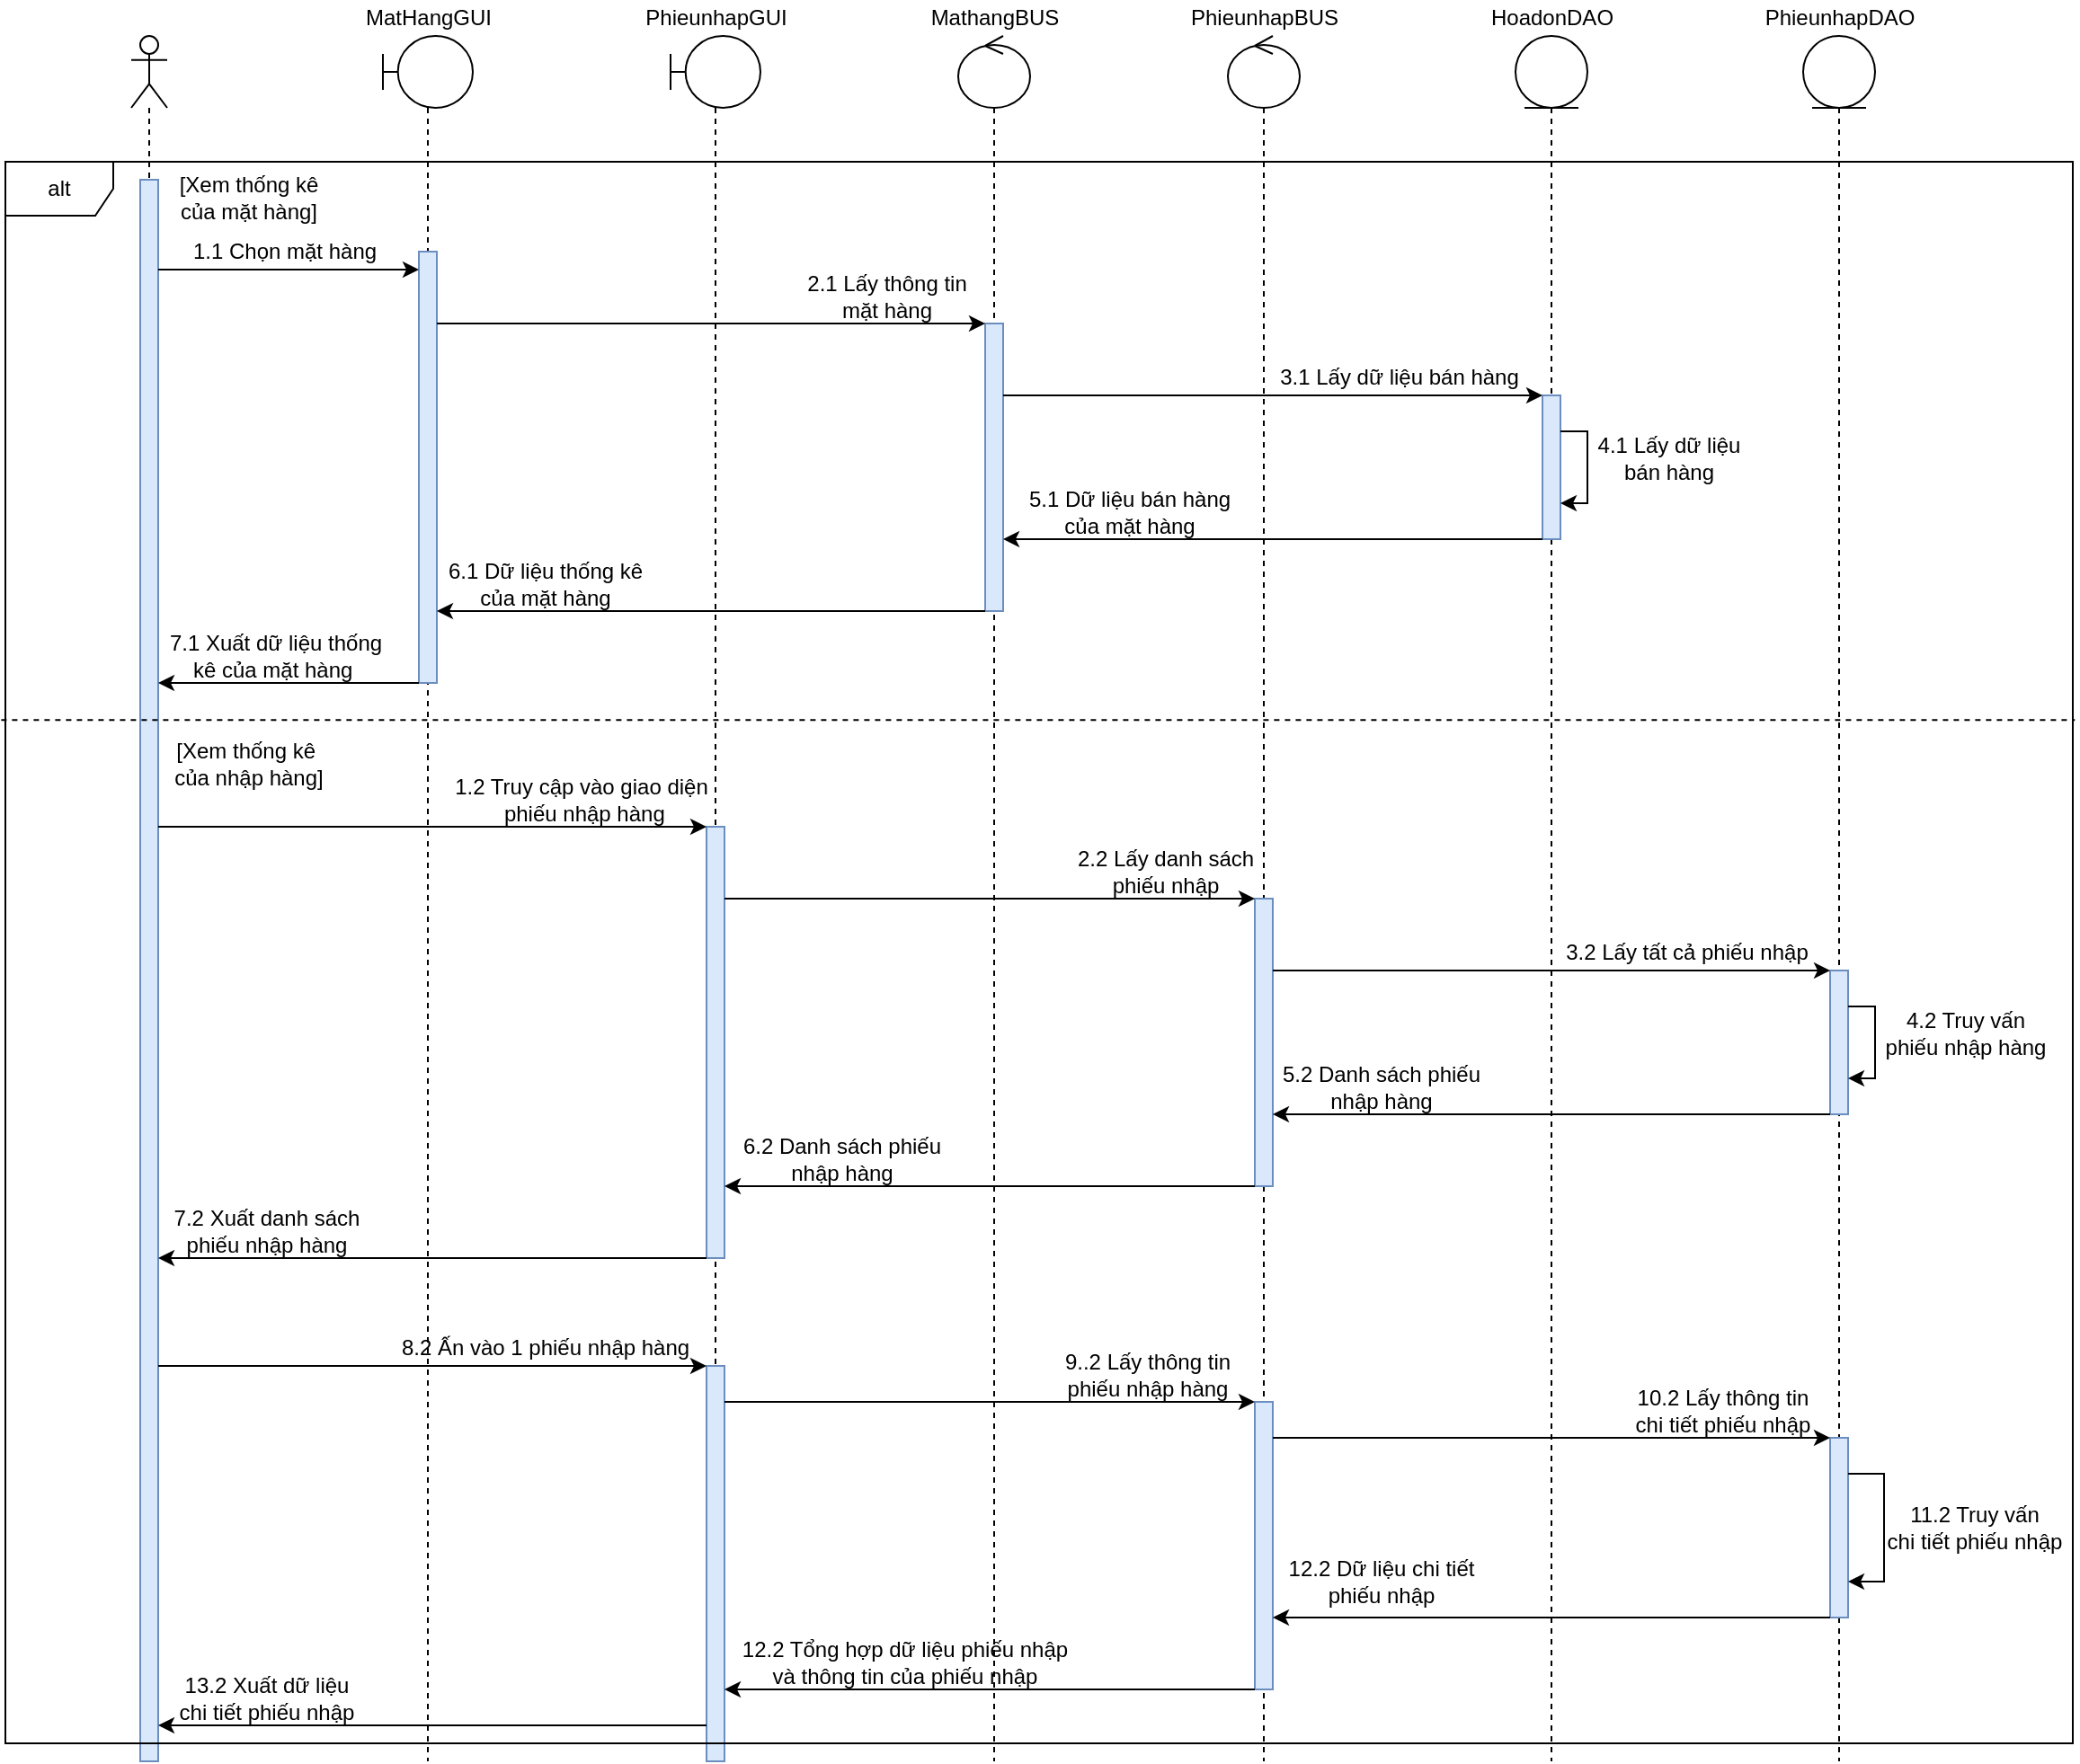 <mxfile version="16.5.1" type="device"><diagram id="zxSlFvNWauaxwtIFHq2a" name="Page-1"><mxGraphModel dx="612" dy="503" grid="1" gridSize="10" guides="1" tooltips="1" connect="1" arrows="1" fold="1" page="1" pageScale="1" pageWidth="850" pageHeight="1100" math="0" shadow="0"><root><mxCell id="0"/><mxCell id="1" parent="0"/><mxCell id="HhW-Cn4bJg0TA0xSdKMA-2" value="" style="shape=umlLifeline;participant=umlActor;perimeter=lifelinePerimeter;whiteSpace=wrap;html=1;container=1;collapsible=0;recursiveResize=0;verticalAlign=top;spacingTop=36;outlineConnect=0;" vertex="1" parent="1"><mxGeometry x="140" y="200" width="20" height="960" as="geometry"/></mxCell><mxCell id="HhW-Cn4bJg0TA0xSdKMA-16" value="" style="html=1;points=[];perimeter=orthogonalPerimeter;fillColor=#dae8fc;strokeColor=#6c8ebf;" vertex="1" parent="HhW-Cn4bJg0TA0xSdKMA-2"><mxGeometry x="5" y="80" width="10" height="880" as="geometry"/></mxCell><mxCell id="HhW-Cn4bJg0TA0xSdKMA-3" value="" style="shape=umlLifeline;participant=umlBoundary;perimeter=lifelinePerimeter;whiteSpace=wrap;html=1;container=1;collapsible=0;recursiveResize=0;verticalAlign=top;spacingTop=36;outlineConnect=0;" vertex="1" parent="1"><mxGeometry x="280" y="200" width="50" height="960" as="geometry"/></mxCell><mxCell id="HhW-Cn4bJg0TA0xSdKMA-17" value="" style="html=1;points=[];perimeter=orthogonalPerimeter;fillColor=#dae8fc;strokeColor=#6c8ebf;" vertex="1" parent="HhW-Cn4bJg0TA0xSdKMA-3"><mxGeometry x="20" y="120" width="10" height="240" as="geometry"/></mxCell><mxCell id="HhW-Cn4bJg0TA0xSdKMA-4" value="" style="shape=umlLifeline;participant=umlBoundary;perimeter=lifelinePerimeter;whiteSpace=wrap;html=1;container=1;collapsible=0;recursiveResize=0;verticalAlign=top;spacingTop=36;outlineConnect=0;" vertex="1" parent="1"><mxGeometry x="440" y="200" width="50" height="960" as="geometry"/></mxCell><mxCell id="HhW-Cn4bJg0TA0xSdKMA-37" value="" style="html=1;points=[];perimeter=orthogonalPerimeter;fillColor=#dae8fc;strokeColor=#6c8ebf;" vertex="1" parent="HhW-Cn4bJg0TA0xSdKMA-4"><mxGeometry x="20" y="440" width="10" height="240" as="geometry"/></mxCell><mxCell id="HhW-Cn4bJg0TA0xSdKMA-58" value="" style="html=1;points=[];perimeter=orthogonalPerimeter;fillColor=#dae8fc;strokeColor=#6c8ebf;" vertex="1" parent="HhW-Cn4bJg0TA0xSdKMA-4"><mxGeometry x="20" y="740" width="10" height="220" as="geometry"/></mxCell><mxCell id="HhW-Cn4bJg0TA0xSdKMA-6" value="" style="shape=umlLifeline;participant=umlControl;perimeter=lifelinePerimeter;whiteSpace=wrap;html=1;container=1;collapsible=0;recursiveResize=0;verticalAlign=top;spacingTop=36;outlineConnect=0;" vertex="1" parent="1"><mxGeometry x="600" y="200" width="40" height="960" as="geometry"/></mxCell><mxCell id="HhW-Cn4bJg0TA0xSdKMA-20" value="" style="html=1;points=[];perimeter=orthogonalPerimeter;fillColor=#dae8fc;strokeColor=#6c8ebf;" vertex="1" parent="HhW-Cn4bJg0TA0xSdKMA-6"><mxGeometry x="15" y="160" width="10" height="160" as="geometry"/></mxCell><mxCell id="HhW-Cn4bJg0TA0xSdKMA-7" value="" style="shape=umlLifeline;participant=umlControl;perimeter=lifelinePerimeter;whiteSpace=wrap;html=1;container=1;collapsible=0;recursiveResize=0;verticalAlign=top;spacingTop=36;outlineConnect=0;" vertex="1" parent="1"><mxGeometry x="750" y="200" width="40" height="960" as="geometry"/></mxCell><mxCell id="HhW-Cn4bJg0TA0xSdKMA-41" value="" style="html=1;points=[];perimeter=orthogonalPerimeter;fillColor=#dae8fc;strokeColor=#6c8ebf;" vertex="1" parent="HhW-Cn4bJg0TA0xSdKMA-7"><mxGeometry x="15" y="480" width="10" height="160" as="geometry"/></mxCell><mxCell id="HhW-Cn4bJg0TA0xSdKMA-61" value="" style="html=1;points=[];perimeter=orthogonalPerimeter;fillColor=#dae8fc;strokeColor=#6c8ebf;" vertex="1" parent="HhW-Cn4bJg0TA0xSdKMA-7"><mxGeometry x="15" y="760" width="10" height="160" as="geometry"/></mxCell><mxCell id="HhW-Cn4bJg0TA0xSdKMA-8" value="" style="shape=umlLifeline;participant=umlEntity;perimeter=lifelinePerimeter;whiteSpace=wrap;html=1;container=1;collapsible=0;recursiveResize=0;verticalAlign=top;spacingTop=36;outlineConnect=0;" vertex="1" parent="1"><mxGeometry x="910" y="200" width="40" height="960" as="geometry"/></mxCell><mxCell id="HhW-Cn4bJg0TA0xSdKMA-24" value="" style="html=1;points=[];perimeter=orthogonalPerimeter;fillColor=#dae8fc;strokeColor=#6c8ebf;" vertex="1" parent="HhW-Cn4bJg0TA0xSdKMA-8"><mxGeometry x="15" y="200" width="10" height="80" as="geometry"/></mxCell><mxCell id="HhW-Cn4bJg0TA0xSdKMA-27" style="edgeStyle=orthogonalEdgeStyle;rounded=0;orthogonalLoop=1;jettySize=auto;html=1;" edge="1" parent="HhW-Cn4bJg0TA0xSdKMA-8" source="HhW-Cn4bJg0TA0xSdKMA-24" target="HhW-Cn4bJg0TA0xSdKMA-24"><mxGeometry relative="1" as="geometry"><Array as="points"><mxPoint x="40" y="220"/></Array></mxGeometry></mxCell><mxCell id="HhW-Cn4bJg0TA0xSdKMA-9" value="" style="shape=umlLifeline;participant=umlEntity;perimeter=lifelinePerimeter;whiteSpace=wrap;html=1;container=1;collapsible=0;recursiveResize=0;verticalAlign=top;spacingTop=36;outlineConnect=0;" vertex="1" parent="1"><mxGeometry x="1070" y="200" width="40" height="960" as="geometry"/></mxCell><mxCell id="HhW-Cn4bJg0TA0xSdKMA-42" value="" style="html=1;points=[];perimeter=orthogonalPerimeter;fillColor=#dae8fc;strokeColor=#6c8ebf;" vertex="1" parent="HhW-Cn4bJg0TA0xSdKMA-9"><mxGeometry x="15" y="520" width="10" height="80" as="geometry"/></mxCell><mxCell id="HhW-Cn4bJg0TA0xSdKMA-48" style="edgeStyle=orthogonalEdgeStyle;rounded=0;orthogonalLoop=1;jettySize=auto;html=1;" edge="1" parent="HhW-Cn4bJg0TA0xSdKMA-9" source="HhW-Cn4bJg0TA0xSdKMA-42" target="HhW-Cn4bJg0TA0xSdKMA-42"><mxGeometry relative="1" as="geometry"><Array as="points"><mxPoint x="40" y="540"/></Array></mxGeometry></mxCell><mxCell id="HhW-Cn4bJg0TA0xSdKMA-64" value="" style="html=1;points=[];perimeter=orthogonalPerimeter;fillColor=#dae8fc;strokeColor=#6c8ebf;" vertex="1" parent="HhW-Cn4bJg0TA0xSdKMA-9"><mxGeometry x="15" y="780" width="10" height="100" as="geometry"/></mxCell><mxCell id="HhW-Cn4bJg0TA0xSdKMA-67" style="edgeStyle=orthogonalEdgeStyle;rounded=0;orthogonalLoop=1;jettySize=auto;html=1;" edge="1" parent="HhW-Cn4bJg0TA0xSdKMA-9" source="HhW-Cn4bJg0TA0xSdKMA-64" target="HhW-Cn4bJg0TA0xSdKMA-64"><mxGeometry relative="1" as="geometry"><Array as="points"><mxPoint x="45" y="800"/></Array></mxGeometry></mxCell><mxCell id="HhW-Cn4bJg0TA0xSdKMA-10" value="MatHangGUI" style="text;html=1;align=center;verticalAlign=middle;resizable=0;points=[];autosize=1;strokeColor=none;fillColor=none;" vertex="1" parent="1"><mxGeometry x="260" y="180" width="90" height="20" as="geometry"/></mxCell><mxCell id="HhW-Cn4bJg0TA0xSdKMA-11" value="PhieunhapGUI" style="text;html=1;align=center;verticalAlign=middle;resizable=0;points=[];autosize=1;strokeColor=none;fillColor=none;" vertex="1" parent="1"><mxGeometry x="420" y="180" width="90" height="20" as="geometry"/></mxCell><mxCell id="HhW-Cn4bJg0TA0xSdKMA-12" value="MathangBUS" style="text;html=1;align=center;verticalAlign=middle;resizable=0;points=[];autosize=1;strokeColor=none;fillColor=none;" vertex="1" parent="1"><mxGeometry x="575" y="180" width="90" height="20" as="geometry"/></mxCell><mxCell id="HhW-Cn4bJg0TA0xSdKMA-13" value="PhieunhapBUS" style="text;html=1;align=center;verticalAlign=middle;resizable=0;points=[];autosize=1;strokeColor=none;fillColor=none;" vertex="1" parent="1"><mxGeometry x="720" y="180" width="100" height="20" as="geometry"/></mxCell><mxCell id="HhW-Cn4bJg0TA0xSdKMA-14" value="HoadonDAO" style="text;html=1;align=center;verticalAlign=middle;resizable=0;points=[];autosize=1;strokeColor=none;fillColor=none;" vertex="1" parent="1"><mxGeometry x="890" y="180" width="80" height="20" as="geometry"/></mxCell><mxCell id="HhW-Cn4bJg0TA0xSdKMA-15" value="PhieunhapDAO" style="text;html=1;align=center;verticalAlign=middle;resizable=0;points=[];autosize=1;strokeColor=none;fillColor=none;" vertex="1" parent="1"><mxGeometry x="1040" y="180" width="100" height="20" as="geometry"/></mxCell><mxCell id="HhW-Cn4bJg0TA0xSdKMA-18" style="edgeStyle=orthogonalEdgeStyle;rounded=0;orthogonalLoop=1;jettySize=auto;html=1;" edge="1" parent="1" source="HhW-Cn4bJg0TA0xSdKMA-16" target="HhW-Cn4bJg0TA0xSdKMA-17"><mxGeometry relative="1" as="geometry"><Array as="points"><mxPoint x="250" y="330"/><mxPoint x="250" y="330"/></Array></mxGeometry></mxCell><mxCell id="HhW-Cn4bJg0TA0xSdKMA-19" value="1.1 Chọn mặt hàng" style="text;html=1;align=center;verticalAlign=middle;resizable=0;points=[];autosize=1;strokeColor=none;fillColor=none;" vertex="1" parent="1"><mxGeometry x="165" y="310" width="120" height="20" as="geometry"/></mxCell><mxCell id="HhW-Cn4bJg0TA0xSdKMA-21" style="edgeStyle=orthogonalEdgeStyle;rounded=0;orthogonalLoop=1;jettySize=auto;html=1;" edge="1" parent="1" source="HhW-Cn4bJg0TA0xSdKMA-17" target="HhW-Cn4bJg0TA0xSdKMA-20"><mxGeometry relative="1" as="geometry"><Array as="points"><mxPoint x="410" y="360"/><mxPoint x="410" y="360"/></Array></mxGeometry></mxCell><mxCell id="HhW-Cn4bJg0TA0xSdKMA-22" value="2.1 Lấy thông tin&lt;br&gt;mặt hàng" style="text;html=1;align=center;verticalAlign=middle;resizable=0;points=[];autosize=1;strokeColor=none;fillColor=none;" vertex="1" parent="1"><mxGeometry x="510" y="330" width="100" height="30" as="geometry"/></mxCell><mxCell id="HhW-Cn4bJg0TA0xSdKMA-25" style="edgeStyle=orthogonalEdgeStyle;rounded=0;orthogonalLoop=1;jettySize=auto;html=1;" edge="1" parent="1" source="HhW-Cn4bJg0TA0xSdKMA-20" target="HhW-Cn4bJg0TA0xSdKMA-24"><mxGeometry relative="1" as="geometry"><Array as="points"><mxPoint x="790" y="400"/><mxPoint x="790" y="400"/></Array></mxGeometry></mxCell><mxCell id="HhW-Cn4bJg0TA0xSdKMA-26" value="3.1 Lấy dữ liệu bán hàng" style="text;html=1;align=center;verticalAlign=middle;resizable=0;points=[];autosize=1;strokeColor=none;fillColor=none;" vertex="1" parent="1"><mxGeometry x="770" y="380" width="150" height="20" as="geometry"/></mxCell><mxCell id="HhW-Cn4bJg0TA0xSdKMA-28" value="4.1 Lấy dữ liệu&lt;br&gt;bán hàng" style="text;html=1;align=center;verticalAlign=middle;resizable=0;points=[];autosize=1;strokeColor=none;fillColor=none;" vertex="1" parent="1"><mxGeometry x="950" y="420" width="90" height="30" as="geometry"/></mxCell><mxCell id="HhW-Cn4bJg0TA0xSdKMA-29" style="edgeStyle=orthogonalEdgeStyle;rounded=0;orthogonalLoop=1;jettySize=auto;html=1;" edge="1" parent="1" source="HhW-Cn4bJg0TA0xSdKMA-24" target="HhW-Cn4bJg0TA0xSdKMA-20"><mxGeometry relative="1" as="geometry"><Array as="points"><mxPoint x="780" y="480"/><mxPoint x="780" y="480"/></Array></mxGeometry></mxCell><mxCell id="HhW-Cn4bJg0TA0xSdKMA-30" value="5.1 Dữ liệu bán hàng&lt;br&gt;của mặt hàng" style="text;html=1;align=center;verticalAlign=middle;resizable=0;points=[];autosize=1;strokeColor=none;fillColor=none;" vertex="1" parent="1"><mxGeometry x="630" y="450" width="130" height="30" as="geometry"/></mxCell><mxCell id="HhW-Cn4bJg0TA0xSdKMA-32" style="edgeStyle=orthogonalEdgeStyle;rounded=0;orthogonalLoop=1;jettySize=auto;html=1;" edge="1" parent="1" source="HhW-Cn4bJg0TA0xSdKMA-20" target="HhW-Cn4bJg0TA0xSdKMA-17"><mxGeometry relative="1" as="geometry"><Array as="points"><mxPoint x="480" y="520"/><mxPoint x="480" y="520"/></Array></mxGeometry></mxCell><mxCell id="HhW-Cn4bJg0TA0xSdKMA-33" value="6.1 Dữ liệu thống kê&lt;br&gt;của mặt hàng" style="text;html=1;align=center;verticalAlign=middle;resizable=0;points=[];autosize=1;strokeColor=none;fillColor=none;" vertex="1" parent="1"><mxGeometry x="310" y="490" width="120" height="30" as="geometry"/></mxCell><mxCell id="HhW-Cn4bJg0TA0xSdKMA-34" style="edgeStyle=orthogonalEdgeStyle;rounded=0;orthogonalLoop=1;jettySize=auto;html=1;" edge="1" parent="1" source="HhW-Cn4bJg0TA0xSdKMA-17" target="HhW-Cn4bJg0TA0xSdKMA-16"><mxGeometry relative="1" as="geometry"><Array as="points"><mxPoint x="200" y="560"/><mxPoint x="200" y="560"/></Array></mxGeometry></mxCell><mxCell id="HhW-Cn4bJg0TA0xSdKMA-35" value="7.1 Xuất dữ liệu thống &lt;br&gt;kê của mặt hàng&amp;nbsp;" style="text;html=1;align=center;verticalAlign=middle;resizable=0;points=[];autosize=1;strokeColor=none;fillColor=none;" vertex="1" parent="1"><mxGeometry x="155" y="530" width="130" height="30" as="geometry"/></mxCell><mxCell id="HhW-Cn4bJg0TA0xSdKMA-36" value="[Xem thống kê&lt;br&gt;của mặt hàng]" style="text;html=1;align=center;verticalAlign=middle;resizable=0;points=[];autosize=1;strokeColor=none;fillColor=none;" vertex="1" parent="1"><mxGeometry x="160" y="275" width="90" height="30" as="geometry"/></mxCell><mxCell id="HhW-Cn4bJg0TA0xSdKMA-38" value="[Xem thống kê&amp;nbsp;&lt;br&gt;của nhập hàng]" style="text;html=1;align=center;verticalAlign=middle;resizable=0;points=[];autosize=1;strokeColor=none;fillColor=none;" vertex="1" parent="1"><mxGeometry x="155" y="590" width="100" height="30" as="geometry"/></mxCell><mxCell id="HhW-Cn4bJg0TA0xSdKMA-39" style="edgeStyle=orthogonalEdgeStyle;rounded=0;orthogonalLoop=1;jettySize=auto;html=1;" edge="1" parent="1" source="HhW-Cn4bJg0TA0xSdKMA-16" target="HhW-Cn4bJg0TA0xSdKMA-37"><mxGeometry relative="1" as="geometry"><Array as="points"><mxPoint x="400" y="640"/><mxPoint x="400" y="640"/></Array></mxGeometry></mxCell><mxCell id="HhW-Cn4bJg0TA0xSdKMA-40" value="1.2 Truy cập vào giao diện&lt;br&gt;&amp;nbsp;phiếu nhập hàng" style="text;html=1;align=center;verticalAlign=middle;resizable=0;points=[];autosize=1;strokeColor=none;fillColor=none;" vertex="1" parent="1"><mxGeometry x="310" y="610" width="160" height="30" as="geometry"/></mxCell><mxCell id="HhW-Cn4bJg0TA0xSdKMA-43" style="edgeStyle=orthogonalEdgeStyle;rounded=0;orthogonalLoop=1;jettySize=auto;html=1;" edge="1" parent="1" source="HhW-Cn4bJg0TA0xSdKMA-37" target="HhW-Cn4bJg0TA0xSdKMA-41"><mxGeometry relative="1" as="geometry"><Array as="points"><mxPoint x="640" y="680"/><mxPoint x="640" y="680"/></Array></mxGeometry></mxCell><mxCell id="HhW-Cn4bJg0TA0xSdKMA-44" value="2.2 Lấy danh sách&lt;br&gt;phiếu nhập" style="text;html=1;align=center;verticalAlign=middle;resizable=0;points=[];autosize=1;strokeColor=none;fillColor=none;" vertex="1" parent="1"><mxGeometry x="660" y="650" width="110" height="30" as="geometry"/></mxCell><mxCell id="HhW-Cn4bJg0TA0xSdKMA-45" style="edgeStyle=orthogonalEdgeStyle;rounded=0;orthogonalLoop=1;jettySize=auto;html=1;" edge="1" parent="1" source="HhW-Cn4bJg0TA0xSdKMA-41" target="HhW-Cn4bJg0TA0xSdKMA-42"><mxGeometry relative="1" as="geometry"><Array as="points"><mxPoint x="940" y="720"/><mxPoint x="940" y="720"/></Array></mxGeometry></mxCell><mxCell id="HhW-Cn4bJg0TA0xSdKMA-46" value="3.2 Lấy tất cả phiếu nhập" style="text;html=1;align=center;verticalAlign=middle;resizable=0;points=[];autosize=1;strokeColor=none;fillColor=none;" vertex="1" parent="1"><mxGeometry x="930" y="700" width="150" height="20" as="geometry"/></mxCell><mxCell id="HhW-Cn4bJg0TA0xSdKMA-49" value="4.2 Truy vấn&lt;br&gt;phiếu nhập hàng" style="text;html=1;align=center;verticalAlign=middle;resizable=0;points=[];autosize=1;strokeColor=none;fillColor=none;" vertex="1" parent="1"><mxGeometry x="1110" y="740" width="100" height="30" as="geometry"/></mxCell><mxCell id="HhW-Cn4bJg0TA0xSdKMA-50" style="edgeStyle=orthogonalEdgeStyle;rounded=0;orthogonalLoop=1;jettySize=auto;html=1;" edge="1" parent="1" source="HhW-Cn4bJg0TA0xSdKMA-42" target="HhW-Cn4bJg0TA0xSdKMA-41"><mxGeometry relative="1" as="geometry"><Array as="points"><mxPoint x="940" y="800"/><mxPoint x="940" y="800"/></Array></mxGeometry></mxCell><mxCell id="HhW-Cn4bJg0TA0xSdKMA-51" value="5.2 Danh sách phiếu&lt;br&gt;nhập hàng" style="text;html=1;align=center;verticalAlign=middle;resizable=0;points=[];autosize=1;strokeColor=none;fillColor=none;" vertex="1" parent="1"><mxGeometry x="770" y="770" width="130" height="30" as="geometry"/></mxCell><mxCell id="HhW-Cn4bJg0TA0xSdKMA-52" style="edgeStyle=orthogonalEdgeStyle;rounded=0;orthogonalLoop=1;jettySize=auto;html=1;" edge="1" parent="1" source="HhW-Cn4bJg0TA0xSdKMA-41" target="HhW-Cn4bJg0TA0xSdKMA-37"><mxGeometry relative="1" as="geometry"><Array as="points"><mxPoint x="620" y="840"/><mxPoint x="620" y="840"/></Array></mxGeometry></mxCell><mxCell id="HhW-Cn4bJg0TA0xSdKMA-53" value="6.2 Danh sách phiếu&lt;br&gt;nhập hàng" style="text;html=1;align=center;verticalAlign=middle;resizable=0;points=[];autosize=1;strokeColor=none;fillColor=none;" vertex="1" parent="1"><mxGeometry x="470" y="810" width="130" height="30" as="geometry"/></mxCell><mxCell id="HhW-Cn4bJg0TA0xSdKMA-54" style="edgeStyle=orthogonalEdgeStyle;rounded=0;orthogonalLoop=1;jettySize=auto;html=1;" edge="1" parent="1" source="HhW-Cn4bJg0TA0xSdKMA-37" target="HhW-Cn4bJg0TA0xSdKMA-16"><mxGeometry relative="1" as="geometry"><Array as="points"><mxPoint x="330" y="880"/><mxPoint x="330" y="880"/></Array></mxGeometry></mxCell><mxCell id="HhW-Cn4bJg0TA0xSdKMA-55" value="7.2 Xuất danh sách&lt;br&gt;phiếu nhập hàng" style="text;html=1;align=center;verticalAlign=middle;resizable=0;points=[];autosize=1;strokeColor=none;fillColor=none;" vertex="1" parent="1"><mxGeometry x="155" y="850" width="120" height="30" as="geometry"/></mxCell><mxCell id="HhW-Cn4bJg0TA0xSdKMA-59" style="edgeStyle=orthogonalEdgeStyle;rounded=0;orthogonalLoop=1;jettySize=auto;html=1;" edge="1" parent="1" source="HhW-Cn4bJg0TA0xSdKMA-16" target="HhW-Cn4bJg0TA0xSdKMA-58"><mxGeometry relative="1" as="geometry"><Array as="points"><mxPoint x="390" y="940"/><mxPoint x="390" y="940"/></Array></mxGeometry></mxCell><mxCell id="HhW-Cn4bJg0TA0xSdKMA-60" value="8.2 Ấn vào 1 phiếu nhập hàng" style="text;html=1;align=center;verticalAlign=middle;resizable=0;points=[];autosize=1;strokeColor=none;fillColor=none;" vertex="1" parent="1"><mxGeometry x="280" y="920" width="180" height="20" as="geometry"/></mxCell><mxCell id="HhW-Cn4bJg0TA0xSdKMA-62" style="edgeStyle=orthogonalEdgeStyle;rounded=0;orthogonalLoop=1;jettySize=auto;html=1;" edge="1" parent="1" source="HhW-Cn4bJg0TA0xSdKMA-58" target="HhW-Cn4bJg0TA0xSdKMA-61"><mxGeometry relative="1" as="geometry"><Array as="points"><mxPoint x="560" y="960"/><mxPoint x="560" y="960"/></Array></mxGeometry></mxCell><mxCell id="HhW-Cn4bJg0TA0xSdKMA-63" value="9..2 Lấy thông tin&lt;br&gt;phiếu nhập hàng" style="text;html=1;align=center;verticalAlign=middle;resizable=0;points=[];autosize=1;strokeColor=none;fillColor=none;" vertex="1" parent="1"><mxGeometry x="650" y="930" width="110" height="30" as="geometry"/></mxCell><mxCell id="HhW-Cn4bJg0TA0xSdKMA-65" style="edgeStyle=orthogonalEdgeStyle;rounded=0;orthogonalLoop=1;jettySize=auto;html=1;" edge="1" parent="1" source="HhW-Cn4bJg0TA0xSdKMA-61" target="HhW-Cn4bJg0TA0xSdKMA-64"><mxGeometry relative="1" as="geometry"><Array as="points"><mxPoint x="950" y="980"/><mxPoint x="950" y="980"/></Array></mxGeometry></mxCell><mxCell id="HhW-Cn4bJg0TA0xSdKMA-66" value="10.2 Lấy thông tin&lt;br&gt;chi tiết phiếu nhập" style="text;html=1;align=center;verticalAlign=middle;resizable=0;points=[];autosize=1;strokeColor=none;fillColor=none;" vertex="1" parent="1"><mxGeometry x="970" y="950" width="110" height="30" as="geometry"/></mxCell><mxCell id="HhW-Cn4bJg0TA0xSdKMA-68" value="11.2 Truy vấn&lt;br&gt;chi tiết phiếu nhập" style="text;html=1;align=center;verticalAlign=middle;resizable=0;points=[];autosize=1;strokeColor=none;fillColor=none;" vertex="1" parent="1"><mxGeometry x="1110" y="1015" width="110" height="30" as="geometry"/></mxCell><mxCell id="HhW-Cn4bJg0TA0xSdKMA-69" style="edgeStyle=orthogonalEdgeStyle;rounded=0;orthogonalLoop=1;jettySize=auto;html=1;" edge="1" parent="1" source="HhW-Cn4bJg0TA0xSdKMA-64" target="HhW-Cn4bJg0TA0xSdKMA-61"><mxGeometry relative="1" as="geometry"><Array as="points"><mxPoint x="860" y="1080"/><mxPoint x="860" y="1080"/></Array></mxGeometry></mxCell><mxCell id="HhW-Cn4bJg0TA0xSdKMA-70" value="12.2 Dữ liệu chi tiết&lt;br&gt;phiếu nhập" style="text;html=1;align=center;verticalAlign=middle;resizable=0;points=[];autosize=1;strokeColor=none;fillColor=none;" vertex="1" parent="1"><mxGeometry x="775" y="1045" width="120" height="30" as="geometry"/></mxCell><mxCell id="HhW-Cn4bJg0TA0xSdKMA-71" style="edgeStyle=orthogonalEdgeStyle;rounded=0;orthogonalLoop=1;jettySize=auto;html=1;" edge="1" parent="1" source="HhW-Cn4bJg0TA0xSdKMA-61" target="HhW-Cn4bJg0TA0xSdKMA-58"><mxGeometry relative="1" as="geometry"><Array as="points"><mxPoint x="560" y="1120"/><mxPoint x="560" y="1120"/></Array></mxGeometry></mxCell><mxCell id="HhW-Cn4bJg0TA0xSdKMA-73" value="12.2 Tổng hợp dữ liệu phiếu nhập&lt;br&gt;và thông tin của phiếu nhập" style="text;html=1;align=center;verticalAlign=middle;resizable=0;points=[];autosize=1;strokeColor=none;fillColor=none;" vertex="1" parent="1"><mxGeometry x="470" y="1090" width="200" height="30" as="geometry"/></mxCell><mxCell id="HhW-Cn4bJg0TA0xSdKMA-74" style="edgeStyle=orthogonalEdgeStyle;rounded=0;orthogonalLoop=1;jettySize=auto;html=1;" edge="1" parent="1" source="HhW-Cn4bJg0TA0xSdKMA-58" target="HhW-Cn4bJg0TA0xSdKMA-16"><mxGeometry relative="1" as="geometry"><Array as="points"><mxPoint x="310" y="1140"/><mxPoint x="310" y="1140"/></Array></mxGeometry></mxCell><mxCell id="HhW-Cn4bJg0TA0xSdKMA-75" value="13.2 Xuất dữ liệu&lt;br&gt;chi tiết phiếu nhập" style="text;html=1;align=center;verticalAlign=middle;resizable=0;points=[];autosize=1;strokeColor=none;fillColor=none;" vertex="1" parent="1"><mxGeometry x="160" y="1110" width="110" height="30" as="geometry"/></mxCell><mxCell id="HhW-Cn4bJg0TA0xSdKMA-76" value="alt" style="shape=umlFrame;whiteSpace=wrap;html=1;" vertex="1" parent="1"><mxGeometry x="70" y="270" width="1150" height="880" as="geometry"/></mxCell><mxCell id="HhW-Cn4bJg0TA0xSdKMA-77" value="" style="endArrow=none;dashed=1;html=1;rounded=0;exitX=-0.002;exitY=0.353;exitDx=0;exitDy=0;exitPerimeter=0;entryX=1.001;entryY=0.353;entryDx=0;entryDy=0;entryPerimeter=0;" edge="1" parent="1" source="HhW-Cn4bJg0TA0xSdKMA-76" target="HhW-Cn4bJg0TA0xSdKMA-76"><mxGeometry width="50" height="50" relative="1" as="geometry"><mxPoint x="640" y="640" as="sourcePoint"/><mxPoint x="690" y="590" as="targetPoint"/></mxGeometry></mxCell></root></mxGraphModel></diagram></mxfile>